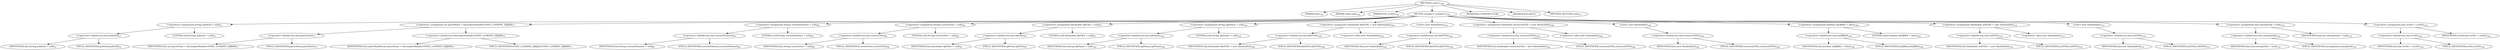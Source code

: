 digraph "&lt;init&gt;" {  
"124" [label = <(METHOD,&lt;init&gt;)<SUB>124</SUB>> ]
"4" [label = <(PARAM,this)<SUB>124</SUB>> ]
"125" [label = <(PARAM,Task task)<SUB>124</SUB>> ]
"126" [label = <(PARAM,File srcDir)<SUB>124</SUB>> ]
"127" [label = <(BLOCK,&lt;empty&gt;,&lt;empty&gt;)<SUB>124</SUB>> ]
"128" [label = <(&lt;operator&gt;.assignment,String publicId = null)<SUB>53</SUB>> ]
"129" [label = <(&lt;operator&gt;.fieldAccess,this.publicId)<SUB>53</SUB>> ]
"130" [label = <(IDENTIFIER,this,String publicId = null)<SUB>53</SUB>> ]
"131" [label = <(FIELD_IDENTIFIER,publicId,publicId)<SUB>53</SUB>> ]
"132" [label = <(LITERAL,null,String publicId = null)<SUB>53</SUB>> ]
"133" [label = <(&lt;operator&gt;.assignment,int parseState = DescriptorHandler.STATE_LOOKING_EJBJAR)<SUB>77</SUB>> ]
"134" [label = <(&lt;operator&gt;.fieldAccess,this.parseState)<SUB>77</SUB>> ]
"135" [label = <(IDENTIFIER,this,int parseState = DescriptorHandler.STATE_LOOKING_EJBJAR)<SUB>77</SUB>> ]
"136" [label = <(FIELD_IDENTIFIER,parseState,parseState)<SUB>77</SUB>> ]
"137" [label = <(&lt;operator&gt;.fieldAccess,DescriptorHandler.STATE_LOOKING_EJBJAR)<SUB>77</SUB>> ]
"138" [label = <(IDENTIFIER,DescriptorHandler,int parseState = DescriptorHandler.STATE_LOOKING_EJBJAR)<SUB>77</SUB>> ]
"139" [label = <(FIELD_IDENTIFIER,STATE_LOOKING_EJBJAR,STATE_LOOKING_EJBJAR)<SUB>77</SUB>> ]
"140" [label = <(&lt;operator&gt;.assignment,String currentElement = null)<SUB>85</SUB>> ]
"141" [label = <(&lt;operator&gt;.fieldAccess,this.currentElement)<SUB>85</SUB>> ]
"142" [label = <(IDENTIFIER,this,String currentElement = null)<SUB>85</SUB>> ]
"143" [label = <(FIELD_IDENTIFIER,currentElement,currentElement)<SUB>85</SUB>> ]
"144" [label = <(LITERAL,null,String currentElement = null)<SUB>85</SUB>> ]
"145" [label = <(&lt;operator&gt;.assignment,String currentText = null)<SUB>90</SUB>> ]
"146" [label = <(&lt;operator&gt;.fieldAccess,this.currentText)<SUB>90</SUB>> ]
"147" [label = <(IDENTIFIER,this,String currentText = null)<SUB>90</SUB>> ]
"148" [label = <(FIELD_IDENTIFIER,currentText,currentText)<SUB>90</SUB>> ]
"149" [label = <(LITERAL,null,String currentText = null)<SUB>90</SUB>> ]
"150" [label = <(&lt;operator&gt;.assignment,Hashtable ejbFiles = null)<SUB>97</SUB>> ]
"151" [label = <(&lt;operator&gt;.fieldAccess,this.ejbFiles)<SUB>97</SUB>> ]
"152" [label = <(IDENTIFIER,this,Hashtable ejbFiles = null)<SUB>97</SUB>> ]
"153" [label = <(FIELD_IDENTIFIER,ejbFiles,ejbFiles)<SUB>97</SUB>> ]
"154" [label = <(LITERAL,null,Hashtable ejbFiles = null)<SUB>97</SUB>> ]
"155" [label = <(&lt;operator&gt;.assignment,String ejbName = null)<SUB>102</SUB>> ]
"156" [label = <(&lt;operator&gt;.fieldAccess,this.ejbName)<SUB>102</SUB>> ]
"157" [label = <(IDENTIFIER,this,String ejbName = null)<SUB>102</SUB>> ]
"158" [label = <(FIELD_IDENTIFIER,ejbName,ejbName)<SUB>102</SUB>> ]
"159" [label = <(LITERAL,null,String ejbName = null)<SUB>102</SUB>> ]
"160" [label = <(&lt;operator&gt;.assignment,Hashtable fileDTDs = new Hashtable())<SUB>104</SUB>> ]
"161" [label = <(&lt;operator&gt;.fieldAccess,this.fileDTDs)<SUB>104</SUB>> ]
"162" [label = <(IDENTIFIER,this,Hashtable fileDTDs = new Hashtable())<SUB>104</SUB>> ]
"163" [label = <(FIELD_IDENTIFIER,fileDTDs,fileDTDs)<SUB>104</SUB>> ]
"164" [label = <(&lt;operator&gt;.alloc,new Hashtable())<SUB>104</SUB>> ]
"165" [label = <(&lt;init&gt;,new Hashtable())<SUB>104</SUB>> ]
"166" [label = <(&lt;operator&gt;.fieldAccess,this.fileDTDs)<SUB>104</SUB>> ]
"167" [label = <(IDENTIFIER,this,new Hashtable())<SUB>104</SUB>> ]
"168" [label = <(FIELD_IDENTIFIER,fileDTDs,fileDTDs)<SUB>104</SUB>> ]
"169" [label = <(&lt;operator&gt;.assignment,Hashtable resourceDTDs = new Hashtable())<SUB>106</SUB>> ]
"170" [label = <(&lt;operator&gt;.fieldAccess,this.resourceDTDs)<SUB>106</SUB>> ]
"171" [label = <(IDENTIFIER,this,Hashtable resourceDTDs = new Hashtable())<SUB>106</SUB>> ]
"172" [label = <(FIELD_IDENTIFIER,resourceDTDs,resourceDTDs)<SUB>106</SUB>> ]
"173" [label = <(&lt;operator&gt;.alloc,new Hashtable())<SUB>106</SUB>> ]
"174" [label = <(&lt;init&gt;,new Hashtable())<SUB>106</SUB>> ]
"175" [label = <(&lt;operator&gt;.fieldAccess,this.resourceDTDs)<SUB>106</SUB>> ]
"176" [label = <(IDENTIFIER,this,new Hashtable())<SUB>106</SUB>> ]
"177" [label = <(FIELD_IDENTIFIER,resourceDTDs,resourceDTDs)<SUB>106</SUB>> ]
"178" [label = <(&lt;operator&gt;.assignment,boolean inEJBRef = false)<SUB>108</SUB>> ]
"179" [label = <(&lt;operator&gt;.fieldAccess,this.inEJBRef)<SUB>108</SUB>> ]
"180" [label = <(IDENTIFIER,this,boolean inEJBRef = false)<SUB>108</SUB>> ]
"181" [label = <(FIELD_IDENTIFIER,inEJBRef,inEJBRef)<SUB>108</SUB>> ]
"182" [label = <(LITERAL,false,boolean inEJBRef = false)<SUB>108</SUB>> ]
"183" [label = <(&lt;operator&gt;.assignment,Hashtable urlDTDs = new Hashtable())<SUB>110</SUB>> ]
"184" [label = <(&lt;operator&gt;.fieldAccess,this.urlDTDs)<SUB>110</SUB>> ]
"185" [label = <(IDENTIFIER,this,Hashtable urlDTDs = new Hashtable())<SUB>110</SUB>> ]
"186" [label = <(FIELD_IDENTIFIER,urlDTDs,urlDTDs)<SUB>110</SUB>> ]
"187" [label = <(&lt;operator&gt;.alloc,new Hashtable())<SUB>110</SUB>> ]
"188" [label = <(&lt;init&gt;,new Hashtable())<SUB>110</SUB>> ]
"189" [label = <(&lt;operator&gt;.fieldAccess,this.urlDTDs)<SUB>110</SUB>> ]
"190" [label = <(IDENTIFIER,this,new Hashtable())<SUB>110</SUB>> ]
"191" [label = <(FIELD_IDENTIFIER,urlDTDs,urlDTDs)<SUB>110</SUB>> ]
"192" [label = <(&lt;operator&gt;.assignment,this.owningTask = task)<SUB>125</SUB>> ]
"193" [label = <(&lt;operator&gt;.fieldAccess,this.owningTask)<SUB>125</SUB>> ]
"3" [label = <(IDENTIFIER,this,this.owningTask = task)<SUB>125</SUB>> ]
"194" [label = <(FIELD_IDENTIFIER,owningTask,owningTask)<SUB>125</SUB>> ]
"195" [label = <(IDENTIFIER,task,this.owningTask = task)<SUB>125</SUB>> ]
"196" [label = <(&lt;operator&gt;.assignment,this.srcDir = srcDir)<SUB>126</SUB>> ]
"197" [label = <(&lt;operator&gt;.fieldAccess,this.srcDir)<SUB>126</SUB>> ]
"5" [label = <(IDENTIFIER,this,this.srcDir = srcDir)<SUB>126</SUB>> ]
"198" [label = <(FIELD_IDENTIFIER,srcDir,srcDir)<SUB>126</SUB>> ]
"199" [label = <(IDENTIFIER,srcDir,this.srcDir = srcDir)<SUB>126</SUB>> ]
"200" [label = <(MODIFIER,CONSTRUCTOR)> ]
"201" [label = <(MODIFIER,PUBLIC)> ]
"202" [label = <(METHOD_RETURN,void)<SUB>127</SUB>> ]
  "124" -> "4" 
  "124" -> "125" 
  "124" -> "126" 
  "124" -> "127" 
  "124" -> "200" 
  "124" -> "201" 
  "124" -> "202" 
  "127" -> "128" 
  "127" -> "133" 
  "127" -> "140" 
  "127" -> "145" 
  "127" -> "150" 
  "127" -> "155" 
  "127" -> "160" 
  "127" -> "165" 
  "127" -> "169" 
  "127" -> "174" 
  "127" -> "178" 
  "127" -> "183" 
  "127" -> "188" 
  "127" -> "192" 
  "127" -> "196" 
  "128" -> "129" 
  "128" -> "132" 
  "129" -> "130" 
  "129" -> "131" 
  "133" -> "134" 
  "133" -> "137" 
  "134" -> "135" 
  "134" -> "136" 
  "137" -> "138" 
  "137" -> "139" 
  "140" -> "141" 
  "140" -> "144" 
  "141" -> "142" 
  "141" -> "143" 
  "145" -> "146" 
  "145" -> "149" 
  "146" -> "147" 
  "146" -> "148" 
  "150" -> "151" 
  "150" -> "154" 
  "151" -> "152" 
  "151" -> "153" 
  "155" -> "156" 
  "155" -> "159" 
  "156" -> "157" 
  "156" -> "158" 
  "160" -> "161" 
  "160" -> "164" 
  "161" -> "162" 
  "161" -> "163" 
  "165" -> "166" 
  "166" -> "167" 
  "166" -> "168" 
  "169" -> "170" 
  "169" -> "173" 
  "170" -> "171" 
  "170" -> "172" 
  "174" -> "175" 
  "175" -> "176" 
  "175" -> "177" 
  "178" -> "179" 
  "178" -> "182" 
  "179" -> "180" 
  "179" -> "181" 
  "183" -> "184" 
  "183" -> "187" 
  "184" -> "185" 
  "184" -> "186" 
  "188" -> "189" 
  "189" -> "190" 
  "189" -> "191" 
  "192" -> "193" 
  "192" -> "195" 
  "193" -> "3" 
  "193" -> "194" 
  "196" -> "197" 
  "196" -> "199" 
  "197" -> "5" 
  "197" -> "198" 
}
